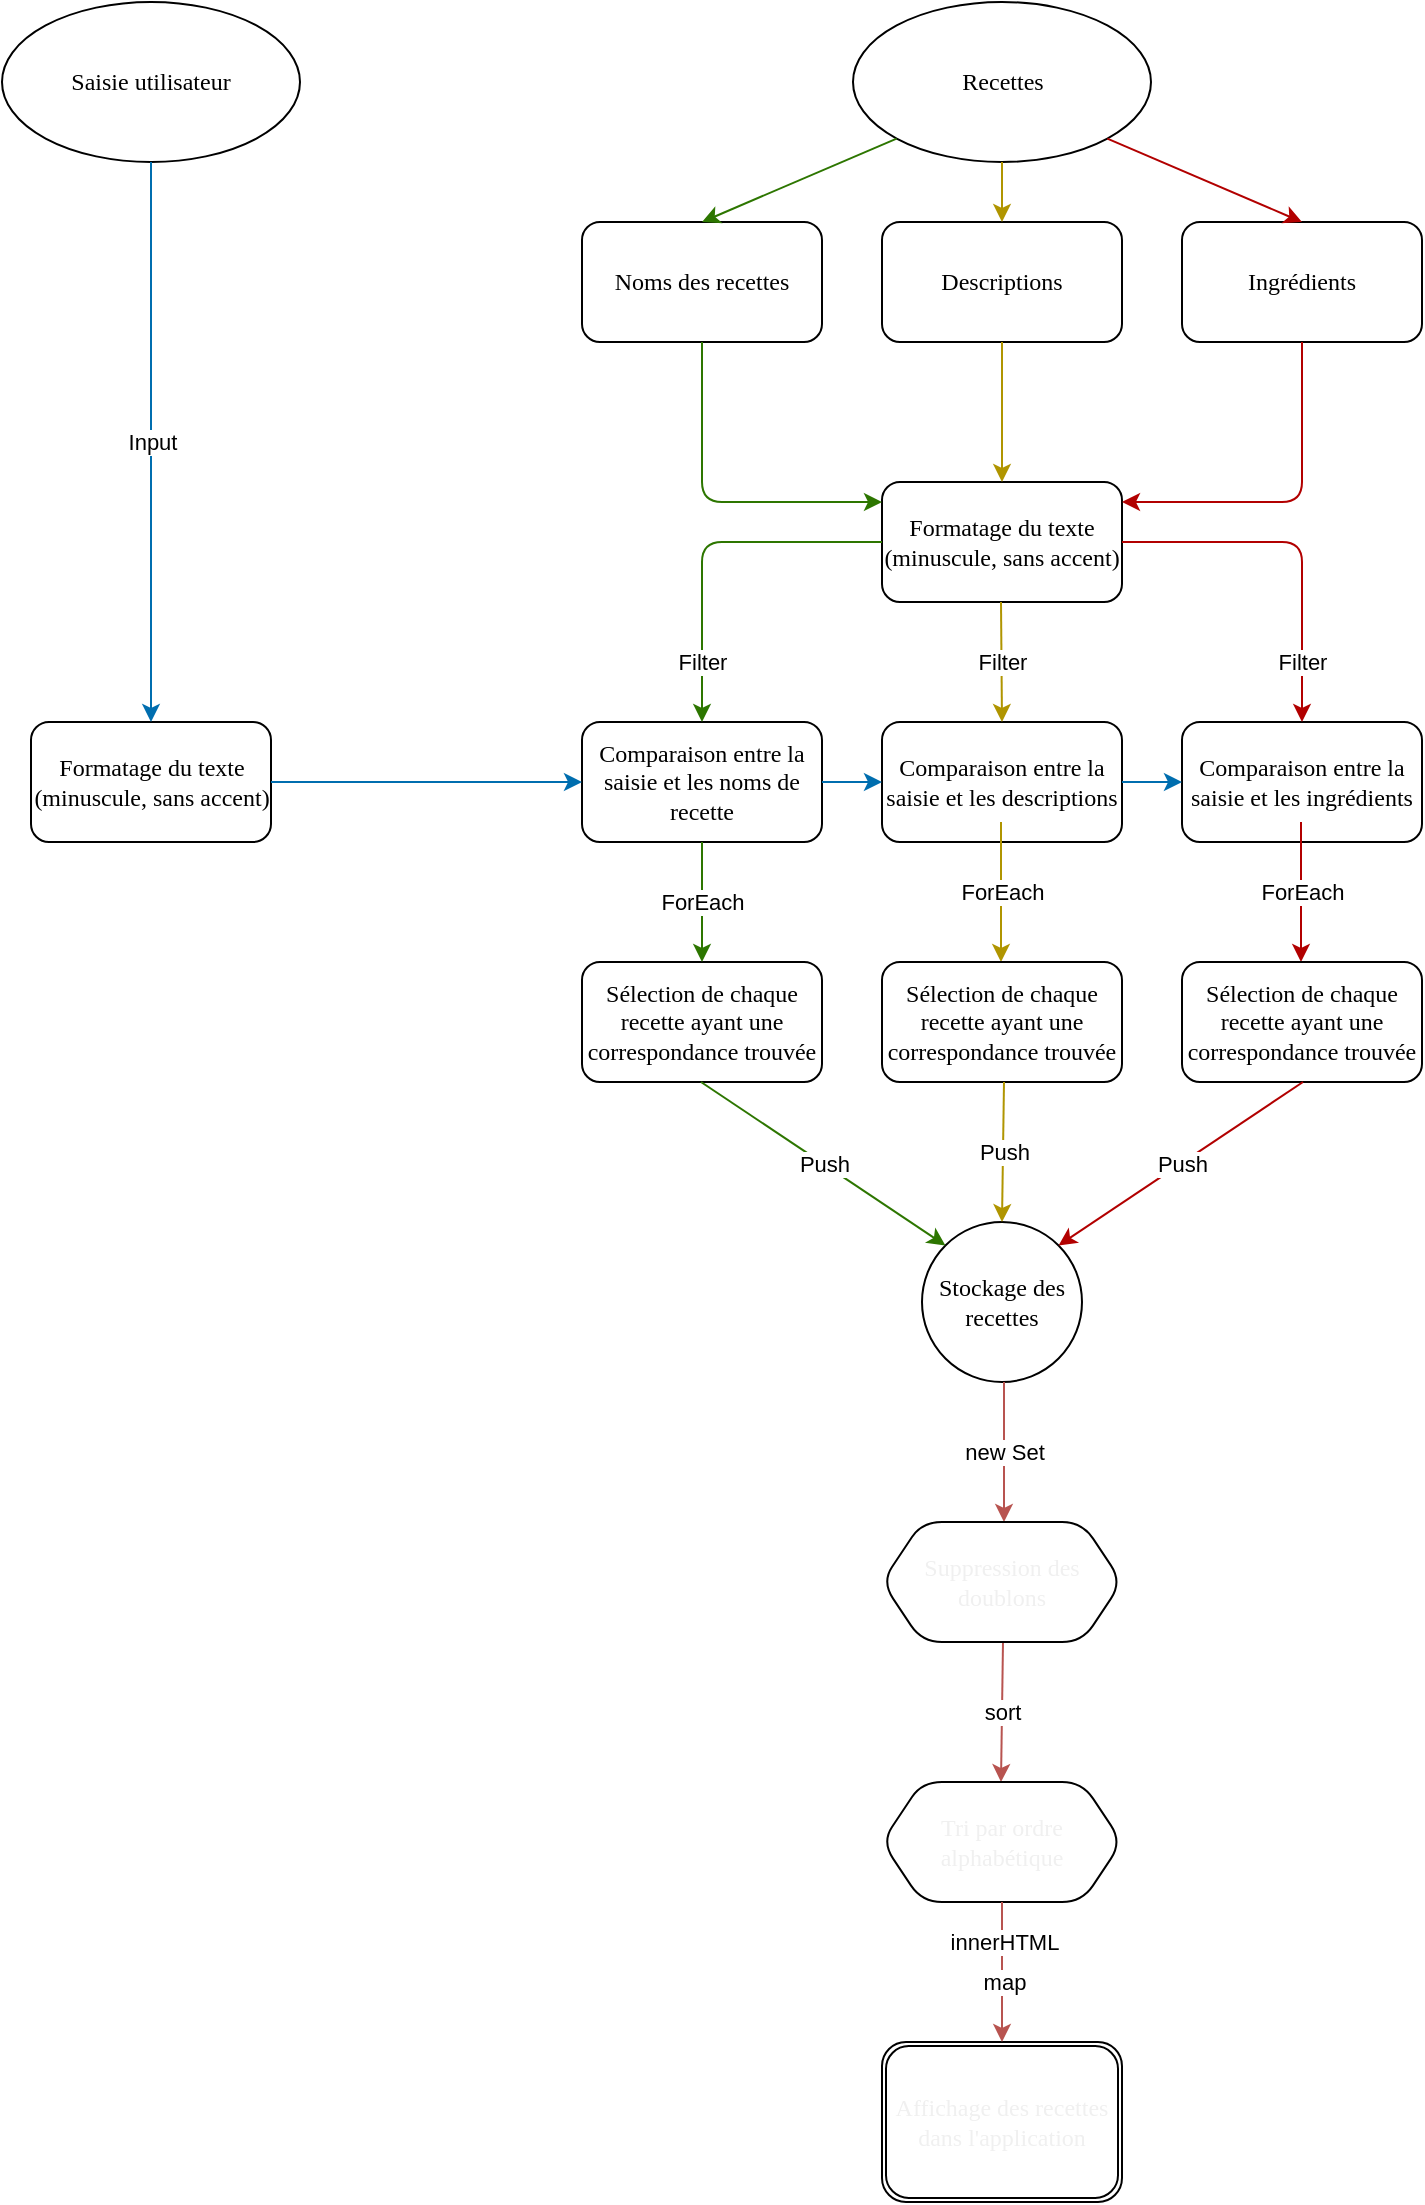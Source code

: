 <mxfile>
    <diagram id="C5RBs43oDa-KdzZeNtuy" name="Page-1">
        <mxGraphModel dx="1021" dy="860" grid="1" gridSize="10" guides="1" tooltips="1" connect="1" arrows="1" fold="1" page="1" pageScale="1" pageWidth="827" pageHeight="1169" background="none" math="0" shadow="0">
            <root>
                <mxCell id="WIyWlLk6GJQsqaUBKTNV-0"/>
                <mxCell id="WIyWlLk6GJQsqaUBKTNV-1" parent="WIyWlLk6GJQsqaUBKTNV-0"/>
                <mxCell id="15" value="Saisie utilisateur" style="ellipse;whiteSpace=wrap;html=1;fontFamily=Andika;fontSource=https%3A%2F%2Ffonts.googleapis.com%2Fcss%3Ffamily%3DAndika;fontSize=12;rounded=1;" parent="WIyWlLk6GJQsqaUBKTNV-1" vertex="1">
                    <mxGeometry x="59" y="30" width="149" height="80" as="geometry"/>
                </mxCell>
                <mxCell id="17" value="Formatage du texte (minuscule, sans accent)" style="whiteSpace=wrap;html=1;fontFamily=Andika;fontSource=https%3A%2F%2Ffonts.googleapis.com%2Fcss%3Ffamily%3DAndika;fontSize=12;rounded=1;" parent="WIyWlLk6GJQsqaUBKTNV-1" vertex="1">
                    <mxGeometry x="73.5" y="390" width="120" height="60" as="geometry"/>
                </mxCell>
                <mxCell id="20" value="Noms des recettes" style="whiteSpace=wrap;html=1;fontFamily=Andika;fontSource=https%3A%2F%2Ffonts.googleapis.com%2Fcss%3Ffamily%3DAndika;fontSize=12;rounded=1;" parent="WIyWlLk6GJQsqaUBKTNV-1" vertex="1">
                    <mxGeometry x="349" y="140" width="120" height="60" as="geometry"/>
                </mxCell>
                <mxCell id="21" value="Descriptions" style="whiteSpace=wrap;html=1;fontFamily=Andika;fontSource=https%3A%2F%2Ffonts.googleapis.com%2Fcss%3Ffamily%3DAndika;rounded=1;" parent="WIyWlLk6GJQsqaUBKTNV-1" vertex="1">
                    <mxGeometry x="499" y="140" width="120" height="60" as="geometry"/>
                </mxCell>
                <mxCell id="23" value="Ingrédients" style="whiteSpace=wrap;html=1;fontFamily=Andika;fontSource=https%3A%2F%2Ffonts.googleapis.com%2Fcss%3Ffamily%3DAndika;rounded=1;" parent="WIyWlLk6GJQsqaUBKTNV-1" vertex="1">
                    <mxGeometry x="649" y="140" width="120" height="60" as="geometry"/>
                </mxCell>
                <mxCell id="25" value="Formatage du texte (minuscule, sans accent)" style="whiteSpace=wrap;html=1;fontFamily=Andika;fontSource=https%3A%2F%2Ffonts.googleapis.com%2Fcss%3Ffamily%3DAndika;fontSize=12;rounded=1;" parent="WIyWlLk6GJQsqaUBKTNV-1" vertex="1">
                    <mxGeometry x="499" y="270" width="120" height="60" as="geometry"/>
                </mxCell>
                <mxCell id="28" value="Comparaison entre la saisie et les noms de recette" style="whiteSpace=wrap;html=1;fontFamily=Andika;fontSource=https%3A%2F%2Ffonts.googleapis.com%2Fcss%3Ffamily%3DAndika;fontSize=12;rounded=1;" parent="WIyWlLk6GJQsqaUBKTNV-1" vertex="1">
                    <mxGeometry x="349" y="390" width="120" height="60" as="geometry"/>
                </mxCell>
                <mxCell id="29" value="Comparaison entre la saisie et les descriptions" style="whiteSpace=wrap;html=1;fontFamily=Andika;fontSource=https%3A%2F%2Ffonts.googleapis.com%2Fcss%3Ffamily%3DAndika;fontSize=12;rounded=1;" parent="WIyWlLk6GJQsqaUBKTNV-1" vertex="1">
                    <mxGeometry x="499" y="390" width="120" height="60" as="geometry"/>
                </mxCell>
                <mxCell id="30" value="Comparaison entre la saisie et les ingrédients" style="whiteSpace=wrap;html=1;fontFamily=Andika;fontSource=https%3A%2F%2Ffonts.googleapis.com%2Fcss%3Ffamily%3DAndika;fontSize=12;rounded=1;" parent="WIyWlLk6GJQsqaUBKTNV-1" vertex="1">
                    <mxGeometry x="649" y="390" width="120" height="60" as="geometry"/>
                </mxCell>
                <mxCell id="33" value="" style="endArrow=classic;html=1;fontFamily=Andika;fontSource=https%3A%2F%2Ffonts.googleapis.com%2Fcss%3Ffamily%3DAndika;fontSize=12;exitX=0.5;exitY=1;exitDx=0;exitDy=0;fillColor=#60a917;strokeColor=#2D7600;" parent="WIyWlLk6GJQsqaUBKTNV-1" source="20" edge="1">
                    <mxGeometry width="50" height="50" relative="1" as="geometry">
                        <mxPoint x="384" y="305" as="sourcePoint"/>
                        <mxPoint x="499" y="280" as="targetPoint"/>
                        <Array as="points">
                            <mxPoint x="409" y="280"/>
                            <mxPoint x="459" y="280"/>
                            <mxPoint x="499" y="280"/>
                        </Array>
                    </mxGeometry>
                </mxCell>
                <mxCell id="34" value="" style="endArrow=classic;html=1;fontFamily=Andika;fontSource=https%3A%2F%2Ffonts.googleapis.com%2Fcss%3Ffamily%3DAndika;fontSize=12;exitX=0.5;exitY=1;exitDx=0;exitDy=0;entryX=0.5;entryY=0;entryDx=0;entryDy=0;fillColor=#e3c800;strokeColor=#B09500;" parent="WIyWlLk6GJQsqaUBKTNV-1" source="21" target="25" edge="1">
                    <mxGeometry width="50" height="50" relative="1" as="geometry">
                        <mxPoint x="649" y="300" as="sourcePoint"/>
                        <mxPoint x="699" y="250" as="targetPoint"/>
                    </mxGeometry>
                </mxCell>
                <mxCell id="35" value="" style="endArrow=classic;html=1;fontFamily=Andika;fontSource=https%3A%2F%2Ffonts.googleapis.com%2Fcss%3Ffamily%3DAndika;fontSize=12;exitX=0.5;exitY=1;exitDx=0;exitDy=0;fillColor=#e51400;strokeColor=#B20000;" parent="WIyWlLk6GJQsqaUBKTNV-1" source="23" edge="1">
                    <mxGeometry width="50" height="50" relative="1" as="geometry">
                        <mxPoint x="749" y="280" as="sourcePoint"/>
                        <mxPoint x="619" y="280" as="targetPoint"/>
                        <Array as="points">
                            <mxPoint x="709" y="280"/>
                            <mxPoint x="619" y="280"/>
                        </Array>
                    </mxGeometry>
                </mxCell>
                <mxCell id="40" value="Recettes" style="ellipse;whiteSpace=wrap;html=1;fontFamily=Andika;fontSource=https%3A%2F%2Ffonts.googleapis.com%2Fcss%3Ffamily%3DAndika;fontSize=12;rounded=1;" parent="WIyWlLk6GJQsqaUBKTNV-1" vertex="1">
                    <mxGeometry x="484.5" y="30" width="149" height="80" as="geometry"/>
                </mxCell>
                <mxCell id="42" value="" style="endArrow=classic;html=1;fontFamily=Andika;fontSource=https%3A%2F%2Ffonts.googleapis.com%2Fcss%3Ffamily%3DAndika;fontSize=12;fontColor=#3333FF;exitX=1;exitY=0.5;exitDx=0;exitDy=0;entryX=0;entryY=0.5;entryDx=0;entryDy=0;fillColor=#1ba1e2;strokeColor=#006EAF;" parent="WIyWlLk6GJQsqaUBKTNV-1" source="17" target="28" edge="1">
                    <mxGeometry width="50" height="50" relative="1" as="geometry">
                        <mxPoint x="359" y="370" as="sourcePoint"/>
                        <mxPoint x="409" y="320" as="targetPoint"/>
                    </mxGeometry>
                </mxCell>
                <mxCell id="43" value="" style="endArrow=classic;html=1;fontFamily=Andika;fontSource=https%3A%2F%2Ffonts.googleapis.com%2Fcss%3Ffamily%3DAndika;fontSize=12;fontColor=#3333FF;exitX=1;exitY=0.5;exitDx=0;exitDy=0;entryX=0;entryY=0.5;entryDx=0;entryDy=0;fillColor=#1ba1e2;strokeColor=#006EAF;" parent="WIyWlLk6GJQsqaUBKTNV-1" source="28" target="29" edge="1">
                    <mxGeometry width="50" height="50" relative="1" as="geometry">
                        <mxPoint x="329" y="370" as="sourcePoint"/>
                        <mxPoint x="379" y="320" as="targetPoint"/>
                    </mxGeometry>
                </mxCell>
                <mxCell id="44" value="" style="endArrow=classic;html=1;fontFamily=Andika;fontSource=https%3A%2F%2Ffonts.googleapis.com%2Fcss%3Ffamily%3DAndika;fontSize=12;fontColor=#3333FF;exitX=1;exitY=0.5;exitDx=0;exitDy=0;entryX=0;entryY=0.5;entryDx=0;entryDy=0;fillColor=#1ba1e2;strokeColor=#006EAF;" parent="WIyWlLk6GJQsqaUBKTNV-1" source="29" target="30" edge="1">
                    <mxGeometry width="50" height="50" relative="1" as="geometry">
                        <mxPoint x="329" y="370" as="sourcePoint"/>
                        <mxPoint x="379" y="320" as="targetPoint"/>
                    </mxGeometry>
                </mxCell>
                <mxCell id="45" value="" style="endArrow=classic;html=1;fontFamily=Andika;fontSource=https%3A%2F%2Ffonts.googleapis.com%2Fcss%3Ffamily%3DAndika;fontSize=12;fontColor=#3333FF;exitX=0;exitY=1;exitDx=0;exitDy=0;entryX=0.5;entryY=0;entryDx=0;entryDy=0;fillColor=#60a917;strokeColor=#2D7600;" parent="WIyWlLk6GJQsqaUBKTNV-1" source="40" target="20" edge="1">
                    <mxGeometry width="50" height="50" relative="1" as="geometry">
                        <mxPoint x="360" y="220" as="sourcePoint"/>
                        <mxPoint x="410" y="170" as="targetPoint"/>
                    </mxGeometry>
                </mxCell>
                <mxCell id="46" value="" style="endArrow=classic;html=1;fontFamily=Andika;fontSource=https%3A%2F%2Ffonts.googleapis.com%2Fcss%3Ffamily%3DAndika;fontSize=12;fontColor=#3333FF;exitX=0.5;exitY=1;exitDx=0;exitDy=0;entryX=0.5;entryY=0;entryDx=0;entryDy=0;fillColor=#e3c800;strokeColor=#B09500;" parent="WIyWlLk6GJQsqaUBKTNV-1" source="40" target="21" edge="1">
                    <mxGeometry width="50" height="50" relative="1" as="geometry">
                        <mxPoint x="516.498" y="108.379" as="sourcePoint"/>
                        <mxPoint x="419" y="150" as="targetPoint"/>
                    </mxGeometry>
                </mxCell>
                <mxCell id="47" value="" style="endArrow=classic;html=1;fontFamily=Andika;fontSource=https%3A%2F%2Ffonts.googleapis.com%2Fcss%3Ffamily%3DAndika;fontSize=12;fontColor=#3333FF;exitX=1;exitY=1;exitDx=0;exitDy=0;entryX=0.5;entryY=0;entryDx=0;entryDy=0;fillColor=#e51400;strokeColor=#B20000;" parent="WIyWlLk6GJQsqaUBKTNV-1" source="40" target="23" edge="1">
                    <mxGeometry width="50" height="50" relative="1" as="geometry">
                        <mxPoint x="360" y="220" as="sourcePoint"/>
                        <mxPoint x="410" y="170" as="targetPoint"/>
                    </mxGeometry>
                </mxCell>
                <mxCell id="48" value="Stockage des recettes" style="ellipse;whiteSpace=wrap;html=1;aspect=fixed;fontFamily=Andika;fontSource=https%3A%2F%2Ffonts.googleapis.com%2Fcss%3Ffamily%3DAndika;fontSize=12;rounded=1;" parent="WIyWlLk6GJQsqaUBKTNV-1" vertex="1">
                    <mxGeometry x="519" y="640" width="80" height="80" as="geometry"/>
                </mxCell>
                <mxCell id="49" value="Sélection de chaque recette ayant une correspondance trouvée" style="whiteSpace=wrap;html=1;fontFamily=Andika;fontSource=https%3A%2F%2Ffonts.googleapis.com%2Fcss%3Ffamily%3DAndika;fontSize=12;rounded=1;" parent="WIyWlLk6GJQsqaUBKTNV-1" vertex="1">
                    <mxGeometry x="349" y="510" width="120" height="60" as="geometry"/>
                </mxCell>
                <mxCell id="50" value="" style="endArrow=classic;html=1;fontFamily=Andika;fontSource=https%3A%2F%2Ffonts.googleapis.com%2Fcss%3Ffamily%3DAndika;fontSize=12;fontColor=#3333FF;exitX=0.5;exitY=1;exitDx=0;exitDy=0;entryX=0.5;entryY=0;entryDx=0;entryDy=0;fillColor=#60a917;strokeColor=#2D7600;" parent="WIyWlLk6GJQsqaUBKTNV-1" source="28" target="49" edge="1">
                    <mxGeometry relative="1" as="geometry">
                        <mxPoint x="330" y="610" as="sourcePoint"/>
                        <mxPoint x="430" y="610" as="targetPoint"/>
                    </mxGeometry>
                </mxCell>
                <mxCell id="51" value="ForEach" style="edgeLabel;resizable=0;html=1;align=center;verticalAlign=middle;rounded=1;" parent="50" connectable="0" vertex="1">
                    <mxGeometry relative="1" as="geometry">
                        <mxPoint as="offset"/>
                    </mxGeometry>
                </mxCell>
                <mxCell id="53" value="" style="endArrow=classic;html=1;fontFamily=Andika;fontSource=https%3A%2F%2Ffonts.googleapis.com%2Fcss%3Ffamily%3DAndika;fontSize=12;fontColor=#3333FF;exitX=0.5;exitY=1;exitDx=0;exitDy=0;entryX=0.5;entryY=0;entryDx=0;entryDy=0;fillColor=#e3c800;strokeColor=#B09500;" parent="WIyWlLk6GJQsqaUBKTNV-1" edge="1">
                    <mxGeometry relative="1" as="geometry">
                        <mxPoint x="558.5" y="440" as="sourcePoint"/>
                        <mxPoint x="558.5" y="510" as="targetPoint"/>
                    </mxGeometry>
                </mxCell>
                <mxCell id="54" value="ForEach" style="edgeLabel;resizable=0;html=1;align=center;verticalAlign=middle;rounded=1;" parent="53" connectable="0" vertex="1">
                    <mxGeometry relative="1" as="geometry">
                        <mxPoint as="offset"/>
                    </mxGeometry>
                </mxCell>
                <mxCell id="55" value="" style="endArrow=classic;html=1;fontFamily=Andika;fontSource=https%3A%2F%2Ffonts.googleapis.com%2Fcss%3Ffamily%3DAndika;fontSize=12;fontColor=#3333FF;exitX=0.5;exitY=1;exitDx=0;exitDy=0;entryX=0.5;entryY=0;entryDx=0;entryDy=0;fillColor=#e51400;strokeColor=#B20000;" parent="WIyWlLk6GJQsqaUBKTNV-1" edge="1">
                    <mxGeometry relative="1" as="geometry">
                        <mxPoint x="708.5" y="440" as="sourcePoint"/>
                        <mxPoint x="708.5" y="510" as="targetPoint"/>
                    </mxGeometry>
                </mxCell>
                <mxCell id="56" value="ForEach" style="edgeLabel;resizable=0;html=1;align=center;verticalAlign=middle;rounded=1;" parent="55" connectable="0" vertex="1">
                    <mxGeometry relative="1" as="geometry">
                        <mxPoint as="offset"/>
                    </mxGeometry>
                </mxCell>
                <mxCell id="57" value="Sélection de chaque recette ayant une correspondance trouvée" style="whiteSpace=wrap;html=1;fontFamily=Andika;fontSource=https%3A%2F%2Ffonts.googleapis.com%2Fcss%3Ffamily%3DAndika;fontSize=12;rounded=1;" parent="WIyWlLk6GJQsqaUBKTNV-1" vertex="1">
                    <mxGeometry x="499" y="510" width="120" height="60" as="geometry"/>
                </mxCell>
                <mxCell id="58" value="Sélection de chaque recette ayant une correspondance trouvée" style="whiteSpace=wrap;html=1;fontFamily=Andika;fontSource=https%3A%2F%2Ffonts.googleapis.com%2Fcss%3Ffamily%3DAndika;fontSize=12;rounded=1;" parent="WIyWlLk6GJQsqaUBKTNV-1" vertex="1">
                    <mxGeometry x="649" y="510" width="120" height="60" as="geometry"/>
                </mxCell>
                <mxCell id="59" value="" style="endArrow=classic;html=1;fontFamily=Andika;fontSource=https%3A%2F%2Ffonts.googleapis.com%2Fcss%3Ffamily%3DAndika;fontSize=12;fontColor=#3333FF;exitX=0.5;exitY=1;exitDx=0;exitDy=0;entryX=0;entryY=0;entryDx=0;entryDy=0;fillColor=#60a917;strokeColor=#2D7600;" parent="WIyWlLk6GJQsqaUBKTNV-1" target="48" edge="1">
                    <mxGeometry relative="1" as="geometry">
                        <mxPoint x="408.5" y="570" as="sourcePoint"/>
                        <mxPoint x="408.5" y="640" as="targetPoint"/>
                    </mxGeometry>
                </mxCell>
                <mxCell id="60" value="Push" style="edgeLabel;resizable=0;html=1;align=center;verticalAlign=middle;rounded=1;" parent="59" connectable="0" vertex="1">
                    <mxGeometry relative="1" as="geometry">
                        <mxPoint as="offset"/>
                    </mxGeometry>
                </mxCell>
                <mxCell id="61" value="" style="endArrow=classic;html=1;fontFamily=Andika;fontSource=https%3A%2F%2Ffonts.googleapis.com%2Fcss%3Ffamily%3DAndika;fontSize=12;fontColor=#3333FF;exitX=0.5;exitY=1;exitDx=0;exitDy=0;entryX=0.5;entryY=0;entryDx=0;entryDy=0;fillColor=#e3c800;strokeColor=#B09500;" parent="WIyWlLk6GJQsqaUBKTNV-1" target="48" edge="1">
                    <mxGeometry relative="1" as="geometry">
                        <mxPoint x="560" y="570" as="sourcePoint"/>
                        <mxPoint x="682.216" y="651.716" as="targetPoint"/>
                    </mxGeometry>
                </mxCell>
                <mxCell id="62" value="Push" style="edgeLabel;resizable=0;html=1;align=center;verticalAlign=middle;rounded=1;" parent="61" connectable="0" vertex="1">
                    <mxGeometry relative="1" as="geometry">
                        <mxPoint as="offset"/>
                    </mxGeometry>
                </mxCell>
                <mxCell id="63" value="" style="endArrow=classic;html=1;fontFamily=Andika;fontSource=https%3A%2F%2Ffonts.googleapis.com%2Fcss%3Ffamily%3DAndika;fontSize=12;fontColor=#3333FF;exitX=0.5;exitY=1;exitDx=0;exitDy=0;entryX=1;entryY=0;entryDx=0;entryDy=0;fillColor=#e51400;strokeColor=#B20000;" parent="WIyWlLk6GJQsqaUBKTNV-1" target="48" edge="1">
                    <mxGeometry relative="1" as="geometry">
                        <mxPoint x="709.5" y="570" as="sourcePoint"/>
                        <mxPoint x="708.5" y="640" as="targetPoint"/>
                    </mxGeometry>
                </mxCell>
                <mxCell id="64" value="Push" style="edgeLabel;resizable=0;html=1;align=center;verticalAlign=middle;rounded=1;" parent="63" connectable="0" vertex="1">
                    <mxGeometry relative="1" as="geometry">
                        <mxPoint as="offset"/>
                    </mxGeometry>
                </mxCell>
                <mxCell id="65" value="" style="endArrow=classic;html=1;fontFamily=Andika;fontSource=https%3A%2F%2Ffonts.googleapis.com%2Fcss%3Ffamily%3DAndika;fontSize=12;fontColor=#3333FF;entryX=0.5;entryY=0;entryDx=0;entryDy=0;fillColor=#1ba1e2;strokeColor=#006EAF;exitX=0.5;exitY=1;exitDx=0;exitDy=0;" parent="WIyWlLk6GJQsqaUBKTNV-1" source="15" target="17" edge="1">
                    <mxGeometry relative="1" as="geometry">
                        <mxPoint x="134" y="120" as="sourcePoint"/>
                        <mxPoint x="252.216" y="191.716" as="targetPoint"/>
                    </mxGeometry>
                </mxCell>
                <mxCell id="66" value="Input" style="edgeLabel;resizable=0;html=1;align=center;verticalAlign=middle;rounded=1;" parent="65" connectable="0" vertex="1">
                    <mxGeometry relative="1" as="geometry">
                        <mxPoint as="offset"/>
                    </mxGeometry>
                </mxCell>
                <mxCell id="69" value="" style="endArrow=classic;html=1;fontFamily=Andika;fontSource=https%3A%2F%2Ffonts.googleapis.com%2Fcss%3Ffamily%3DAndika;fontSize=12;fontColor=#3333FF;exitX=0.5;exitY=1;exitDx=0;exitDy=0;entryX=0.5;entryY=0;entryDx=0;entryDy=0;fillColor=#f8cecc;strokeColor=#b85450;gradientColor=#ea6b66;" parent="WIyWlLk6GJQsqaUBKTNV-1" edge="1">
                    <mxGeometry relative="1" as="geometry">
                        <mxPoint x="560" y="720" as="sourcePoint"/>
                        <mxPoint x="560" y="790" as="targetPoint"/>
                    </mxGeometry>
                </mxCell>
                <mxCell id="70" value="new Set" style="edgeLabel;resizable=0;html=1;align=center;verticalAlign=middle;rounded=1;" parent="69" connectable="0" vertex="1">
                    <mxGeometry relative="1" as="geometry">
                        <mxPoint as="offset"/>
                    </mxGeometry>
                </mxCell>
                <mxCell id="73" value="" style="endArrow=classic;html=1;fontFamily=Andika;fontSource=https%3A%2F%2Ffonts.googleapis.com%2Fcss%3Ffamily%3DAndika;fontSize=12;fontColor=#f0f0f0;exitX=0;exitY=0.5;exitDx=0;exitDy=0;entryX=0.5;entryY=0;entryDx=0;entryDy=0;fillColor=#60a917;strokeColor=#2D7600;" parent="WIyWlLk6GJQsqaUBKTNV-1" source="25" target="28" edge="1">
                    <mxGeometry relative="1" as="geometry">
                        <mxPoint x="340" y="530" as="sourcePoint"/>
                        <mxPoint x="430" y="380" as="targetPoint"/>
                        <Array as="points">
                            <mxPoint x="409" y="300"/>
                        </Array>
                    </mxGeometry>
                </mxCell>
                <mxCell id="74" value="Filter" style="edgeLabel;resizable=0;html=1;align=center;verticalAlign=middle;rounded=1;" parent="73" connectable="0" vertex="1">
                    <mxGeometry relative="1" as="geometry">
                        <mxPoint y="60" as="offset"/>
                    </mxGeometry>
                </mxCell>
                <mxCell id="76" value="" style="endArrow=classic;html=1;fontFamily=Andika;fontSource=https%3A%2F%2Ffonts.googleapis.com%2Fcss%3Ffamily%3DAndika;fontSize=12;fontColor=#3333FF;exitX=0.5;exitY=1;exitDx=0;exitDy=0;fillColor=#e3c800;strokeColor=#B09500;" parent="WIyWlLk6GJQsqaUBKTNV-1" edge="1">
                    <mxGeometry relative="1" as="geometry">
                        <mxPoint x="558.5" y="330" as="sourcePoint"/>
                        <mxPoint x="559" y="390" as="targetPoint"/>
                    </mxGeometry>
                </mxCell>
                <mxCell id="77" value="Filter" style="edgeLabel;resizable=0;html=1;align=center;verticalAlign=middle;rounded=1;" parent="76" connectable="0" vertex="1">
                    <mxGeometry relative="1" as="geometry">
                        <mxPoint as="offset"/>
                    </mxGeometry>
                </mxCell>
                <mxCell id="78" value="" style="endArrow=classic;html=1;fontFamily=Andika;fontSource=https%3A%2F%2Ffonts.googleapis.com%2Fcss%3Ffamily%3DAndika;fontSize=12;fontColor=#f0f0f0;entryX=0.5;entryY=0;entryDx=0;entryDy=0;fillColor=#e51400;strokeColor=#B20000;" parent="WIyWlLk6GJQsqaUBKTNV-1" target="30" edge="1">
                    <mxGeometry relative="1" as="geometry">
                        <mxPoint x="619" y="300" as="sourcePoint"/>
                        <mxPoint x="719" y="299.5" as="targetPoint"/>
                        <Array as="points">
                            <mxPoint x="709" y="300"/>
                        </Array>
                    </mxGeometry>
                </mxCell>
                <mxCell id="79" value="Filter" style="edgeLabel;resizable=0;html=1;align=center;verticalAlign=middle;rounded=1;" parent="78" connectable="0" vertex="1">
                    <mxGeometry relative="1" as="geometry">
                        <mxPoint y="60" as="offset"/>
                    </mxGeometry>
                </mxCell>
                <mxCell id="81" value="" style="endArrow=classic;html=1;fontFamily=Andika;fontSource=https%3A%2F%2Ffonts.googleapis.com%2Fcss%3Ffamily%3DAndika;fontSize=12;fontColor=#3333FF;exitX=0.5;exitY=1;exitDx=0;exitDy=0;entryX=0.5;entryY=0;entryDx=0;entryDy=0;fillColor=#f8cecc;strokeColor=#b85450;gradientColor=#ea6b66;" parent="WIyWlLk6GJQsqaUBKTNV-1" edge="1">
                    <mxGeometry relative="1" as="geometry">
                        <mxPoint x="559.5" y="850" as="sourcePoint"/>
                        <mxPoint x="558.5" y="920" as="targetPoint"/>
                    </mxGeometry>
                </mxCell>
                <mxCell id="82" value="sort" style="edgeLabel;resizable=0;html=1;align=center;verticalAlign=middle;rounded=1;" parent="81" connectable="0" vertex="1">
                    <mxGeometry relative="1" as="geometry">
                        <mxPoint as="offset"/>
                    </mxGeometry>
                </mxCell>
                <mxCell id="83" value="Suppression des doublons" style="shape=hexagon;perimeter=hexagonPerimeter2;whiteSpace=wrap;html=1;fixedSize=1;fontFamily=Andika;fontSource=https%3A%2F%2Ffonts.googleapis.com%2Fcss%3Ffamily%3DAndika;fontSize=12;fontColor=#f0f0f0;rounded=1;" parent="WIyWlLk6GJQsqaUBKTNV-1" vertex="1">
                    <mxGeometry x="499" y="790" width="120" height="60" as="geometry"/>
                </mxCell>
                <mxCell id="84" value="Tri par ordre alphabétique" style="shape=hexagon;perimeter=hexagonPerimeter2;whiteSpace=wrap;html=1;fixedSize=1;fontFamily=Andika;fontSource=https%3A%2F%2Ffonts.googleapis.com%2Fcss%3Ffamily%3DAndika;fontSize=12;fontColor=#f0f0f0;rounded=1;" parent="WIyWlLk6GJQsqaUBKTNV-1" vertex="1">
                    <mxGeometry x="499" y="920" width="120" height="60" as="geometry"/>
                </mxCell>
                <mxCell id="85" value="Affichage des recettes dans l'application" style="shape=ext;double=1;whiteSpace=wrap;html=1;fontFamily=Andika;fontSource=https%3A%2F%2Ffonts.googleapis.com%2Fcss%3Ffamily%3DAndika;fontSize=12;fontColor=#f0f0f0;rounded=1;" parent="WIyWlLk6GJQsqaUBKTNV-1" vertex="1">
                    <mxGeometry x="499" y="1050" width="120" height="80" as="geometry"/>
                </mxCell>
                <mxCell id="107" value="" style="endArrow=classic;html=1;fontFamily=Andika;fontSource=https%3A%2F%2Ffonts.googleapis.com%2Fcss%3Ffamily%3DAndika;fontSize=12;fontColor=#f0f0f0;gradientColor=#ea6b66;fillColor=#f8cecc;strokeColor=#b85450;exitX=0.5;exitY=1;exitDx=0;exitDy=0;entryX=0.5;entryY=0;entryDx=0;entryDy=0;" parent="WIyWlLk6GJQsqaUBKTNV-1" source="84" target="85" edge="1">
                    <mxGeometry relative="1" as="geometry">
                        <mxPoint x="340" y="760" as="sourcePoint"/>
                        <mxPoint x="440" y="760" as="targetPoint"/>
                    </mxGeometry>
                </mxCell>
                <mxCell id="108" value="innerHTML" style="edgeLabel;resizable=0;html=1;align=center;verticalAlign=middle;rounded=1;" parent="107" connectable="0" vertex="1">
                    <mxGeometry relative="1" as="geometry">
                        <mxPoint x="1" y="-15" as="offset"/>
                    </mxGeometry>
                </mxCell>
                <mxCell id="109" value="map" style="edgeLabel;resizable=0;html=1;align=center;verticalAlign=middle;rounded=1;" parent="107" connectable="0" vertex="1">
                    <mxGeometry relative="1" as="geometry">
                        <mxPoint x="1" y="5" as="offset"/>
                    </mxGeometry>
                </mxCell>
            </root>
        </mxGraphModel>
    </diagram>
</mxfile>
